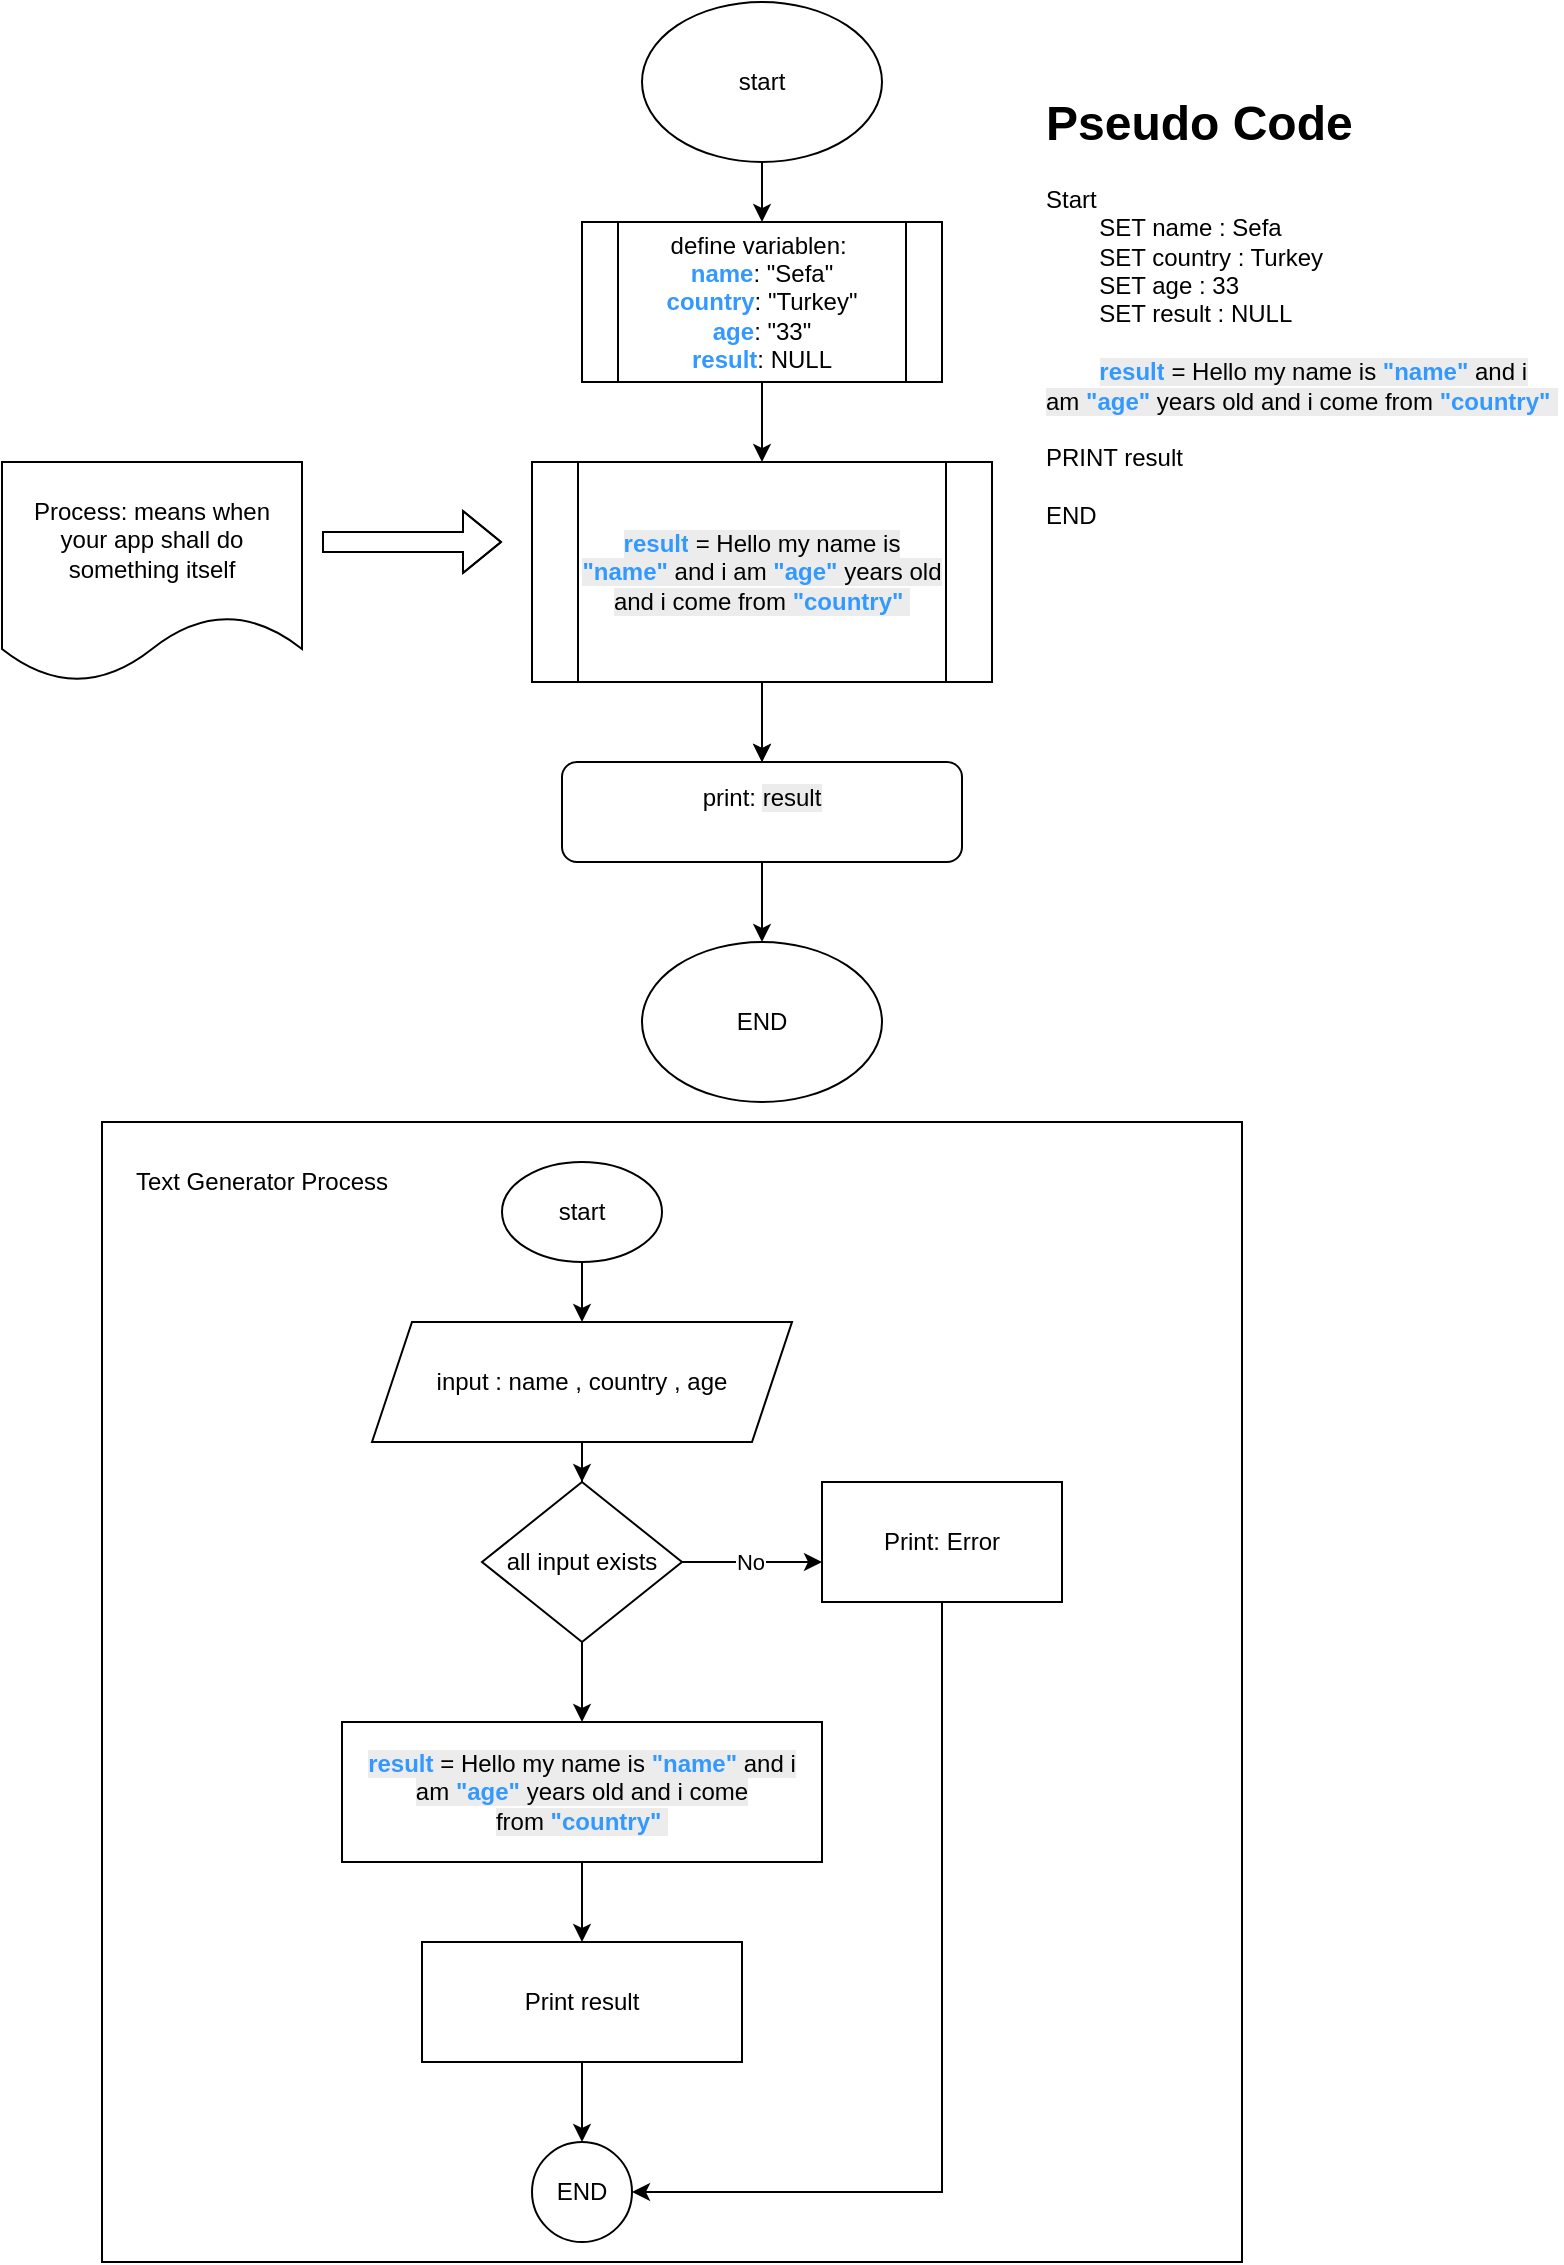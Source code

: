 <mxfile version="28.1.2">
  <diagram name="Seite-1" id="wSf0OqnuUraJdsiS_Y4v">
    <mxGraphModel dx="1584" dy="934" grid="1" gridSize="10" guides="1" tooltips="1" connect="1" arrows="1" fold="1" page="1" pageScale="1" pageWidth="827" pageHeight="1169" math="0" shadow="0">
      <root>
        <mxCell id="0" />
        <mxCell id="1" parent="0" />
        <mxCell id="q7a3Z3C_yqWMrhTd1zzZ-10" value="" style="edgeStyle=orthogonalEdgeStyle;rounded=0;orthogonalLoop=1;jettySize=auto;html=1;" edge="1" parent="1" source="q7a3Z3C_yqWMrhTd1zzZ-1" target="q7a3Z3C_yqWMrhTd1zzZ-4">
          <mxGeometry relative="1" as="geometry" />
        </mxCell>
        <mxCell id="q7a3Z3C_yqWMrhTd1zzZ-1" value="start" style="ellipse;whiteSpace=wrap;html=1;" vertex="1" parent="1">
          <mxGeometry x="330" y="10" width="120" height="80" as="geometry" />
        </mxCell>
        <mxCell id="q7a3Z3C_yqWMrhTd1zzZ-9" value="" style="edgeStyle=orthogonalEdgeStyle;rounded=0;orthogonalLoop=1;jettySize=auto;html=1;" edge="1" parent="1" source="q7a3Z3C_yqWMrhTd1zzZ-11">
          <mxGeometry relative="1" as="geometry">
            <mxPoint x="390" y="390" as="targetPoint" />
          </mxGeometry>
        </mxCell>
        <mxCell id="q7a3Z3C_yqWMrhTd1zzZ-4" value="define variablen:&amp;nbsp;&lt;div&gt;&lt;font style=&quot;color: rgb(51, 153, 255);&quot;&gt;&lt;b&gt;name&lt;/b&gt;&lt;/font&gt;: &quot;Sefa&quot;&lt;/div&gt;&lt;div&gt;&lt;font style=&quot;color: rgb(51, 153, 255);&quot;&gt;&lt;b&gt;country&lt;/b&gt;&lt;/font&gt;: &quot;Turkey&quot;&lt;/div&gt;&lt;div&gt;&lt;font style=&quot;color: rgb(51, 153, 255);&quot;&gt;&lt;b&gt;age&lt;/b&gt;&lt;/font&gt;: &quot;33&quot;&lt;/div&gt;&lt;div&gt;&lt;font style=&quot;color: rgb(51, 153, 255);&quot;&gt;&lt;b&gt;result&lt;/b&gt;&lt;/font&gt;: NULL&lt;/div&gt;" style="shape=process;whiteSpace=wrap;html=1;backgroundOutline=1;" vertex="1" parent="1">
          <mxGeometry x="300" y="120" width="180" height="80" as="geometry" />
        </mxCell>
        <mxCell id="q7a3Z3C_yqWMrhTd1zzZ-5" value="Process: means when&lt;div&gt;your app shall do&lt;/div&gt;&lt;div&gt;something itself&lt;/div&gt;" style="shape=document;whiteSpace=wrap;html=1;boundedLbl=1;" vertex="1" parent="1">
          <mxGeometry x="10" y="240" width="150" height="110" as="geometry" />
        </mxCell>
        <mxCell id="q7a3Z3C_yqWMrhTd1zzZ-6" value="" style="shape=flexArrow;endArrow=classic;html=1;rounded=0;" edge="1" parent="1">
          <mxGeometry width="50" height="50" relative="1" as="geometry">
            <mxPoint x="170" y="280" as="sourcePoint" />
            <mxPoint x="260" y="280" as="targetPoint" />
            <Array as="points">
              <mxPoint x="240" y="280" />
            </Array>
          </mxGeometry>
        </mxCell>
        <mxCell id="q7a3Z3C_yqWMrhTd1zzZ-14" value="" style="edgeStyle=orthogonalEdgeStyle;rounded=0;orthogonalLoop=1;jettySize=auto;html=1;" edge="1" parent="1" source="q7a3Z3C_yqWMrhTd1zzZ-11" target="q7a3Z3C_yqWMrhTd1zzZ-13">
          <mxGeometry relative="1" as="geometry" />
        </mxCell>
        <mxCell id="q7a3Z3C_yqWMrhTd1zzZ-16" value="" style="edgeStyle=orthogonalEdgeStyle;rounded=0;orthogonalLoop=1;jettySize=auto;html=1;" edge="1" parent="1" source="q7a3Z3C_yqWMrhTd1zzZ-13" target="q7a3Z3C_yqWMrhTd1zzZ-15">
          <mxGeometry relative="1" as="geometry" />
        </mxCell>
        <mxCell id="q7a3Z3C_yqWMrhTd1zzZ-13" value="print:&amp;nbsp;&lt;span style=&quot;float: none; display: inline !important; color: rgb(0, 0, 0); background-color: rgb(236, 236, 236);&quot;&gt;result&lt;/span&gt;&lt;br&gt;&amp;nbsp;" style="rounded=1;whiteSpace=wrap;html=1;" vertex="1" parent="1">
          <mxGeometry x="290" y="390" width="200" height="50" as="geometry" />
        </mxCell>
        <mxCell id="q7a3Z3C_yqWMrhTd1zzZ-15" value="END" style="ellipse;whiteSpace=wrap;html=1;" vertex="1" parent="1">
          <mxGeometry x="330" y="480" width="120" height="80" as="geometry" />
        </mxCell>
        <mxCell id="q7a3Z3C_yqWMrhTd1zzZ-17" value="" style="edgeStyle=orthogonalEdgeStyle;rounded=0;orthogonalLoop=1;jettySize=auto;html=1;" edge="1" parent="1" source="q7a3Z3C_yqWMrhTd1zzZ-4" target="q7a3Z3C_yqWMrhTd1zzZ-11">
          <mxGeometry relative="1" as="geometry">
            <mxPoint x="390" y="250" as="sourcePoint" />
            <mxPoint x="390" y="390" as="targetPoint" />
          </mxGeometry>
        </mxCell>
        <mxCell id="q7a3Z3C_yqWMrhTd1zzZ-11" value="&lt;br&gt;&lt;span style=&quot;font-family: Helvetica; font-size: 12px; font-style: normal; font-variant-ligatures: normal; font-variant-caps: normal; letter-spacing: normal; orphans: 2; text-align: center; text-indent: 0px; text-transform: none; widows: 2; word-spacing: 0px; -webkit-text-stroke-width: 0px; white-space: normal; background-color: rgb(236, 236, 236); text-decoration-thickness: initial; text-decoration-style: initial; text-decoration-color: initial; float: none; display: inline !important;&quot;&gt;&lt;b style=&quot;&quot;&gt;&lt;font style=&quot;color: rgb(51, 153, 255);&quot;&gt;result&lt;/font&gt;&lt;/b&gt;&lt;/span&gt;&lt;span style=&quot;color: rgb(0, 0, 0); font-family: Helvetica; font-size: 12px; font-style: normal; font-variant-ligatures: normal; font-variant-caps: normal; font-weight: 400; letter-spacing: normal; orphans: 2; text-align: center; text-indent: 0px; text-transform: none; widows: 2; word-spacing: 0px; -webkit-text-stroke-width: 0px; white-space: normal; background-color: rgb(236, 236, 236); text-decoration-thickness: initial; text-decoration-style: initial; text-decoration-color: initial; display: inline !important; float: none;&quot;&gt; = Hello my name is &lt;/span&gt;&lt;span style=&quot;font-family: Helvetica; font-size: 12px; font-style: normal; font-variant-ligatures: normal; font-variant-caps: normal; letter-spacing: normal; orphans: 2; text-align: center; text-indent: 0px; text-transform: none; widows: 2; word-spacing: 0px; -webkit-text-stroke-width: 0px; white-space: normal; background-color: rgb(236, 236, 236); text-decoration-thickness: initial; text-decoration-style: initial; text-decoration-color: initial; float: none; display: inline !important;&quot;&gt;&lt;b style=&quot;&quot;&gt;&lt;font style=&quot;color: rgb(51, 153, 255);&quot;&gt;&quot;name&quot;&lt;/font&gt;&lt;/b&gt;&lt;/span&gt;&lt;span style=&quot;color: rgb(0, 0, 0); font-family: Helvetica; font-size: 12px; font-style: normal; font-variant-ligatures: normal; font-variant-caps: normal; font-weight: 400; letter-spacing: normal; orphans: 2; text-align: center; text-indent: 0px; text-transform: none; widows: 2; word-spacing: 0px; -webkit-text-stroke-width: 0px; white-space: normal; background-color: rgb(236, 236, 236); text-decoration-thickness: initial; text-decoration-style: initial; text-decoration-color: initial; display: inline !important; float: none;&quot;&gt; and i am &lt;/span&gt;&lt;span style=&quot;font-family: Helvetica; font-size: 12px; font-style: normal; font-variant-ligatures: normal; font-variant-caps: normal; letter-spacing: normal; orphans: 2; text-align: center; text-indent: 0px; text-transform: none; widows: 2; word-spacing: 0px; -webkit-text-stroke-width: 0px; white-space: normal; background-color: rgb(236, 236, 236); text-decoration-thickness: initial; text-decoration-style: initial; text-decoration-color: initial; float: none; display: inline !important;&quot;&gt;&lt;b style=&quot;&quot;&gt;&lt;font style=&quot;color: rgb(51, 153, 255);&quot;&gt;&quot;age&quot;&lt;/font&gt;&lt;/b&gt;&lt;/span&gt;&lt;span style=&quot;color: rgb(0, 0, 0); font-family: Helvetica; font-size: 12px; font-style: normal; font-variant-ligatures: normal; font-variant-caps: normal; font-weight: 400; letter-spacing: normal; orphans: 2; text-align: center; text-indent: 0px; text-transform: none; widows: 2; word-spacing: 0px; -webkit-text-stroke-width: 0px; white-space: normal; background-color: rgb(236, 236, 236); text-decoration-thickness: initial; text-decoration-style: initial; text-decoration-color: initial; display: inline !important; float: none;&quot;&gt; years old and i come from &lt;/span&gt;&lt;span style=&quot;font-family: Helvetica; font-size: 12px; font-style: normal; font-variant-ligatures: normal; font-variant-caps: normal; letter-spacing: normal; orphans: 2; text-align: center; text-indent: 0px; text-transform: none; widows: 2; word-spacing: 0px; -webkit-text-stroke-width: 0px; white-space: normal; background-color: rgb(236, 236, 236); text-decoration-thickness: initial; text-decoration-style: initial; text-decoration-color: initial; float: none; display: inline !important;&quot;&gt;&lt;b style=&quot;&quot;&gt;&lt;font style=&quot;color: rgb(51, 153, 255);&quot;&gt;&quot;country&quot;&lt;/font&gt;&lt;/b&gt;&lt;/span&gt;&lt;span style=&quot;color: rgb(0, 0, 0); font-family: Helvetica; font-size: 12px; font-style: normal; font-variant-ligatures: normal; font-variant-caps: normal; font-weight: 400; letter-spacing: normal; orphans: 2; text-align: center; text-indent: 0px; text-transform: none; widows: 2; word-spacing: 0px; -webkit-text-stroke-width: 0px; white-space: normal; background-color: rgb(236, 236, 236); text-decoration-thickness: initial; text-decoration-style: initial; text-decoration-color: initial; display: inline !important; float: none;&quot;&gt;&amp;nbsp;&lt;/span&gt;&lt;div&gt;&lt;br&gt;&lt;/div&gt;" style="shape=process;whiteSpace=wrap;html=1;backgroundOutline=1;" vertex="1" parent="1">
          <mxGeometry x="275" y="240" width="230" height="110" as="geometry" />
        </mxCell>
        <mxCell id="q7a3Z3C_yqWMrhTd1zzZ-19" value="" style="whiteSpace=wrap;html=1;aspect=fixed;" vertex="1" parent="1">
          <mxGeometry x="60" y="570" width="570" height="570" as="geometry" />
        </mxCell>
        <mxCell id="q7a3Z3C_yqWMrhTd1zzZ-20" value="Text Generator Process" style="text;html=1;align=center;verticalAlign=middle;whiteSpace=wrap;rounded=0;" vertex="1" parent="1">
          <mxGeometry x="60" y="585" width="160" height="30" as="geometry" />
        </mxCell>
        <mxCell id="q7a3Z3C_yqWMrhTd1zzZ-24" value="" style="edgeStyle=orthogonalEdgeStyle;rounded=0;orthogonalLoop=1;jettySize=auto;html=1;" edge="1" parent="1" source="q7a3Z3C_yqWMrhTd1zzZ-21" target="q7a3Z3C_yqWMrhTd1zzZ-22">
          <mxGeometry relative="1" as="geometry" />
        </mxCell>
        <mxCell id="q7a3Z3C_yqWMrhTd1zzZ-21" value="start" style="ellipse;whiteSpace=wrap;html=1;" vertex="1" parent="1">
          <mxGeometry x="260" y="590" width="80" height="50" as="geometry" />
        </mxCell>
        <mxCell id="q7a3Z3C_yqWMrhTd1zzZ-25" value="" style="edgeStyle=orthogonalEdgeStyle;rounded=0;orthogonalLoop=1;jettySize=auto;html=1;" edge="1" parent="1" source="q7a3Z3C_yqWMrhTd1zzZ-22" target="q7a3Z3C_yqWMrhTd1zzZ-23">
          <mxGeometry relative="1" as="geometry" />
        </mxCell>
        <mxCell id="q7a3Z3C_yqWMrhTd1zzZ-22" value="input : name , country , age" style="shape=parallelogram;perimeter=parallelogramPerimeter;whiteSpace=wrap;html=1;fixedSize=1;" vertex="1" parent="1">
          <mxGeometry x="195" y="670" width="210" height="60" as="geometry" />
        </mxCell>
        <mxCell id="q7a3Z3C_yqWMrhTd1zzZ-27" value="" style="edgeStyle=orthogonalEdgeStyle;rounded=0;orthogonalLoop=1;jettySize=auto;html=1;" edge="1" parent="1" source="q7a3Z3C_yqWMrhTd1zzZ-23" target="q7a3Z3C_yqWMrhTd1zzZ-26">
          <mxGeometry relative="1" as="geometry">
            <Array as="points">
              <mxPoint x="400" y="790" />
              <mxPoint x="400" y="790" />
            </Array>
          </mxGeometry>
        </mxCell>
        <mxCell id="q7a3Z3C_yqWMrhTd1zzZ-28" value="No" style="edgeLabel;html=1;align=center;verticalAlign=middle;resizable=0;points=[];" vertex="1" connectable="0" parent="q7a3Z3C_yqWMrhTd1zzZ-27">
          <mxGeometry x="-0.025" relative="1" as="geometry">
            <mxPoint as="offset" />
          </mxGeometry>
        </mxCell>
        <mxCell id="q7a3Z3C_yqWMrhTd1zzZ-30" value="" style="edgeStyle=orthogonalEdgeStyle;rounded=0;orthogonalLoop=1;jettySize=auto;html=1;" edge="1" parent="1" source="q7a3Z3C_yqWMrhTd1zzZ-23" target="q7a3Z3C_yqWMrhTd1zzZ-29">
          <mxGeometry relative="1" as="geometry" />
        </mxCell>
        <mxCell id="q7a3Z3C_yqWMrhTd1zzZ-23" value="all input exists" style="rhombus;whiteSpace=wrap;html=1;" vertex="1" parent="1">
          <mxGeometry x="250" y="750" width="100" height="80" as="geometry" />
        </mxCell>
        <mxCell id="q7a3Z3C_yqWMrhTd1zzZ-42" style="edgeStyle=orthogonalEdgeStyle;rounded=0;orthogonalLoop=1;jettySize=auto;html=1;entryX=1;entryY=0.5;entryDx=0;entryDy=0;" edge="1" parent="1" source="q7a3Z3C_yqWMrhTd1zzZ-26" target="q7a3Z3C_yqWMrhTd1zzZ-32">
          <mxGeometry relative="1" as="geometry">
            <Array as="points">
              <mxPoint x="480" y="1105" />
            </Array>
          </mxGeometry>
        </mxCell>
        <mxCell id="q7a3Z3C_yqWMrhTd1zzZ-26" value="Print: Error" style="rounded=0;whiteSpace=wrap;html=1;" vertex="1" parent="1">
          <mxGeometry x="420" y="750" width="120" height="60" as="geometry" />
        </mxCell>
        <mxCell id="q7a3Z3C_yqWMrhTd1zzZ-34" value="" style="edgeStyle=orthogonalEdgeStyle;rounded=0;orthogonalLoop=1;jettySize=auto;html=1;" edge="1" parent="1" source="q7a3Z3C_yqWMrhTd1zzZ-29" target="q7a3Z3C_yqWMrhTd1zzZ-31">
          <mxGeometry relative="1" as="geometry" />
        </mxCell>
        <mxCell id="q7a3Z3C_yqWMrhTd1zzZ-29" value="&lt;br&gt;&lt;span style=&quot;float: none; display: inline !important; background-color: rgb(236, 236, 236);&quot;&gt;&lt;b&gt;&lt;font style=&quot;color: rgb(51, 153, 255);&quot;&gt;result&lt;/font&gt;&lt;/b&gt;&lt;/span&gt;&lt;span style=&quot;float: none; display: inline !important; color: rgb(0, 0, 0); background-color: rgb(236, 236, 236);&quot;&gt;&amp;nbsp;= Hello my name is&amp;nbsp;&lt;/span&gt;&lt;span style=&quot;float: none; display: inline !important; background-color: rgb(236, 236, 236);&quot;&gt;&lt;b&gt;&lt;font style=&quot;color: rgb(51, 153, 255);&quot;&gt;&quot;name&quot;&lt;/font&gt;&lt;/b&gt;&lt;/span&gt;&lt;span style=&quot;float: none; display: inline !important; color: rgb(0, 0, 0); background-color: rgb(236, 236, 236);&quot;&gt;&amp;nbsp;and i am&amp;nbsp;&lt;/span&gt;&lt;span style=&quot;float: none; display: inline !important; background-color: rgb(236, 236, 236);&quot;&gt;&lt;b&gt;&lt;font style=&quot;color: rgb(51, 153, 255);&quot;&gt;&quot;age&quot;&lt;/font&gt;&lt;/b&gt;&lt;/span&gt;&lt;span style=&quot;float: none; display: inline !important; color: rgb(0, 0, 0); background-color: rgb(236, 236, 236);&quot;&gt;&amp;nbsp;years old and i come from&amp;nbsp;&lt;/span&gt;&lt;span style=&quot;float: none; display: inline !important; background-color: rgb(236, 236, 236);&quot;&gt;&lt;b&gt;&lt;font style=&quot;color: rgb(51, 153, 255);&quot;&gt;&quot;country&quot;&lt;/font&gt;&lt;/b&gt;&lt;/span&gt;&lt;span style=&quot;float: none; display: inline !important; color: rgb(0, 0, 0); background-color: rgb(236, 236, 236);&quot;&gt;&amp;nbsp;&lt;/span&gt;&lt;div&gt;&lt;br&gt;&lt;/div&gt;" style="rounded=0;whiteSpace=wrap;html=1;" vertex="1" parent="1">
          <mxGeometry x="180" y="870" width="240" height="70" as="geometry" />
        </mxCell>
        <mxCell id="q7a3Z3C_yqWMrhTd1zzZ-35" value="" style="edgeStyle=orthogonalEdgeStyle;rounded=0;orthogonalLoop=1;jettySize=auto;html=1;" edge="1" parent="1" source="q7a3Z3C_yqWMrhTd1zzZ-31" target="q7a3Z3C_yqWMrhTd1zzZ-32">
          <mxGeometry relative="1" as="geometry" />
        </mxCell>
        <mxCell id="q7a3Z3C_yqWMrhTd1zzZ-31" value="Print result" style="rounded=0;whiteSpace=wrap;html=1;" vertex="1" parent="1">
          <mxGeometry x="220" y="980" width="160" height="60" as="geometry" />
        </mxCell>
        <mxCell id="q7a3Z3C_yqWMrhTd1zzZ-32" value="END" style="ellipse;whiteSpace=wrap;html=1;" vertex="1" parent="1">
          <mxGeometry x="275" y="1080" width="50" height="50" as="geometry" />
        </mxCell>
        <mxCell id="q7a3Z3C_yqWMrhTd1zzZ-40" value="&lt;h1 style=&quot;margin-top: 0px;&quot;&gt;Pseudo Code&lt;/h1&gt;&lt;div&gt;Start&lt;/div&gt;&lt;div&gt;&lt;span style=&quot;white-space: pre;&quot;&gt;&#x9;&lt;/span&gt;SET name : Sefa&lt;br&gt;&lt;/div&gt;&lt;div&gt;&lt;span style=&quot;white-space: pre;&quot;&gt;&#x9;&lt;/span&gt;SET country : Turkey&lt;br&gt;&lt;/div&gt;&lt;div&gt;&lt;span style=&quot;white-space: pre;&quot;&gt;&#x9;&lt;/span&gt;SET age : 33&lt;br&gt;&lt;/div&gt;&lt;div&gt;&lt;span style=&quot;white-space: pre;&quot;&gt;&#x9;&lt;/span&gt;SET result : NULL&lt;br&gt;&lt;/div&gt;&lt;div&gt;&lt;br&gt;&lt;/div&gt;&lt;div&gt;&lt;span style=&quot;white-space: pre;&quot;&gt;&#x9;&lt;/span&gt;&lt;span style=&quot;background-color: rgb(236, 236, 236); color: light-dark(rgb(0, 0, 0), rgb(255, 255, 255)); text-align: center; float: none; display: inline !important;&quot;&gt;&lt;b&gt;&lt;font style=&quot;color: rgb(51, 153, 255);&quot;&gt;result&lt;/font&gt;&lt;/b&gt;&lt;/span&gt;&lt;span style=&quot;background-color: rgb(236, 236, 236); color: rgb(0, 0, 0); text-align: center; float: none; display: inline !important;&quot;&gt;&amp;nbsp;= Hello my name is&amp;nbsp;&lt;/span&gt;&lt;span style=&quot;background-color: rgb(236, 236, 236); color: light-dark(rgb(0, 0, 0), rgb(255, 255, 255)); text-align: center; float: none; display: inline !important;&quot;&gt;&lt;b&gt;&lt;font style=&quot;color: rgb(51, 153, 255);&quot;&gt;&quot;name&quot;&lt;/font&gt;&lt;/b&gt;&lt;/span&gt;&lt;span style=&quot;background-color: rgb(236, 236, 236); color: rgb(0, 0, 0); text-align: center; float: none; display: inline !important;&quot;&gt;&amp;nbsp;and i am&amp;nbsp;&lt;/span&gt;&lt;span style=&quot;background-color: rgb(236, 236, 236); color: light-dark(rgb(0, 0, 0), rgb(255, 255, 255)); text-align: center; float: none; display: inline !important;&quot;&gt;&lt;b&gt;&lt;font style=&quot;color: rgb(51, 153, 255);&quot;&gt;&quot;age&quot;&lt;/font&gt;&lt;/b&gt;&lt;/span&gt;&lt;span style=&quot;background-color: rgb(236, 236, 236); color: rgb(0, 0, 0); text-align: center; float: none; display: inline !important;&quot;&gt;&amp;nbsp;years old and i come from&amp;nbsp;&lt;/span&gt;&lt;span style=&quot;background-color: rgb(236, 236, 236); color: light-dark(rgb(0, 0, 0), rgb(255, 255, 255)); text-align: center; float: none; display: inline !important;&quot;&gt;&lt;b&gt;&lt;font style=&quot;color: rgb(51, 153, 255);&quot;&gt;&quot;country&quot;&lt;/font&gt;&lt;/b&gt;&lt;/span&gt;&lt;span style=&quot;background-color: rgb(236, 236, 236); color: rgb(0, 0, 0); text-align: center; float: none; display: inline !important;&quot;&gt;&amp;nbsp;&lt;/span&gt;&lt;br&gt;&lt;/div&gt;&lt;div&gt;&lt;br style=&quot;text-align: center;&quot;&gt;&lt;/div&gt;&lt;div&gt;PRINT result&lt;/div&gt;&lt;div&gt;&lt;br&gt;&lt;/div&gt;&lt;div&gt;END&lt;/div&gt;&lt;div&gt;&lt;br&gt;&lt;/div&gt;&lt;div&gt;&lt;br&gt;&lt;/div&gt;" style="text;html=1;whiteSpace=wrap;overflow=hidden;rounded=0;" vertex="1" parent="1">
          <mxGeometry x="530" y="50" width="260" height="310" as="geometry" />
        </mxCell>
      </root>
    </mxGraphModel>
  </diagram>
</mxfile>
